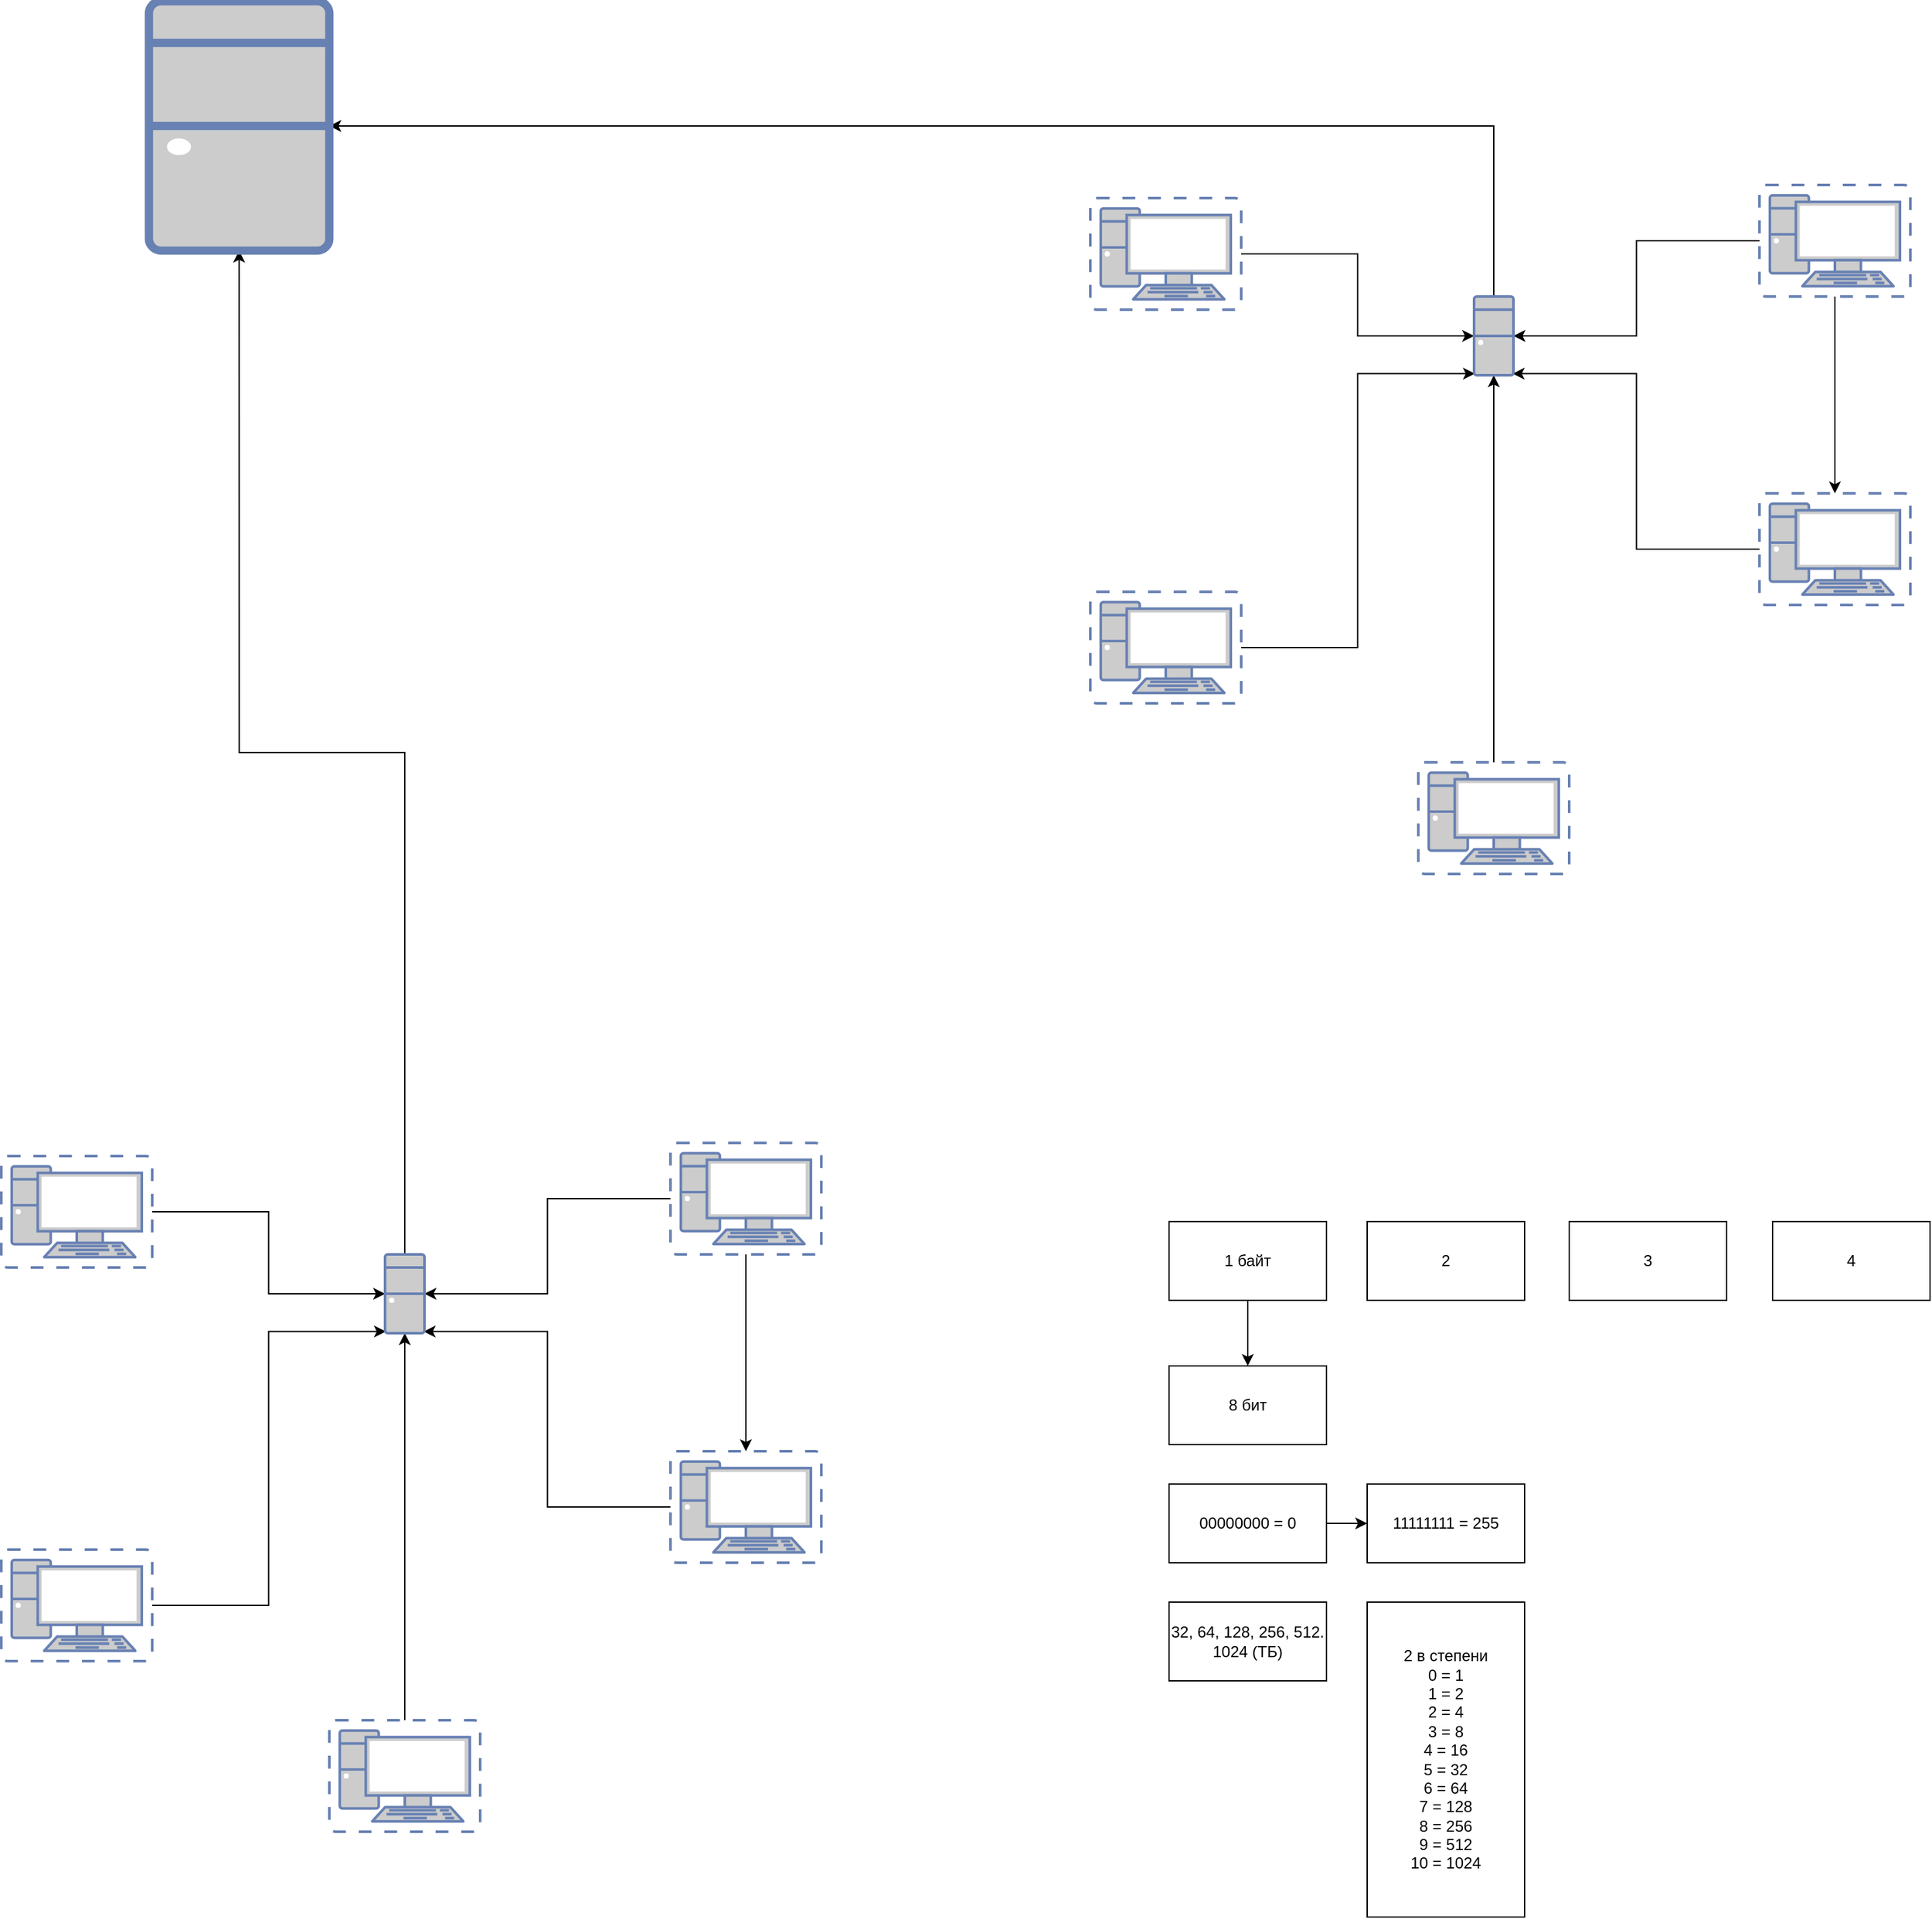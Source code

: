 <mxfile version="17.4.6" type="device"><diagram id="2aKObnCuCvRWEpeV5ugH" name="Page-1"><mxGraphModel dx="2080" dy="2297" grid="1" gridSize="10" guides="1" tooltips="1" connect="1" arrows="1" fold="1" page="1" pageScale="1" pageWidth="827" pageHeight="1169" math="0" shadow="0"><root><mxCell id="0"/><mxCell id="1" parent="0"/><mxCell id="Efz_4rlM-3rjEjcrJPSf-13" style="edgeStyle=orthogonalEdgeStyle;rounded=0;orthogonalLoop=1;jettySize=auto;html=1;exitX=1;exitY=0.5;exitDx=0;exitDy=0;exitPerimeter=0;" edge="1" parent="1" source="Efz_4rlM-3rjEjcrJPSf-1" target="Efz_4rlM-3rjEjcrJPSf-12"><mxGeometry relative="1" as="geometry"/></mxCell><mxCell id="Efz_4rlM-3rjEjcrJPSf-1" value="" style="fontColor=#0066CC;verticalAlign=top;verticalLabelPosition=bottom;labelPosition=center;align=center;html=1;outlineConnect=0;fillColor=#CCCCCC;strokeColor=#6881B3;gradientColor=none;gradientDirection=north;strokeWidth=2;shape=mxgraph.networks.virtual_pc;" vertex="1" parent="1"><mxGeometry x="80" y="80" width="115" height="85" as="geometry"/></mxCell><mxCell id="Efz_4rlM-3rjEjcrJPSf-7" style="edgeStyle=orthogonalEdgeStyle;rounded=0;orthogonalLoop=1;jettySize=auto;html=1;exitX=0.5;exitY=1;exitDx=0;exitDy=0;exitPerimeter=0;" edge="1" parent="1" source="Efz_4rlM-3rjEjcrJPSf-2" target="Efz_4rlM-3rjEjcrJPSf-4"><mxGeometry relative="1" as="geometry"/></mxCell><mxCell id="Efz_4rlM-3rjEjcrJPSf-14" style="edgeStyle=orthogonalEdgeStyle;rounded=0;orthogonalLoop=1;jettySize=auto;html=1;exitX=0;exitY=0.5;exitDx=0;exitDy=0;exitPerimeter=0;" edge="1" parent="1" source="Efz_4rlM-3rjEjcrJPSf-2" target="Efz_4rlM-3rjEjcrJPSf-12"><mxGeometry relative="1" as="geometry"/></mxCell><mxCell id="Efz_4rlM-3rjEjcrJPSf-2" value="" style="fontColor=#0066CC;verticalAlign=top;verticalLabelPosition=bottom;labelPosition=center;align=center;html=1;outlineConnect=0;fillColor=#CCCCCC;strokeColor=#6881B3;gradientColor=none;gradientDirection=north;strokeWidth=2;shape=mxgraph.networks.virtual_pc;" vertex="1" parent="1"><mxGeometry x="590" y="70" width="115" height="85" as="geometry"/></mxCell><mxCell id="Efz_4rlM-3rjEjcrJPSf-17" style="edgeStyle=orthogonalEdgeStyle;rounded=0;orthogonalLoop=1;jettySize=auto;html=1;exitX=1;exitY=0.5;exitDx=0;exitDy=0;exitPerimeter=0;entryX=0.02;entryY=0.98;entryDx=0;entryDy=0;entryPerimeter=0;" edge="1" parent="1" source="Efz_4rlM-3rjEjcrJPSf-3" target="Efz_4rlM-3rjEjcrJPSf-12"><mxGeometry relative="1" as="geometry"/></mxCell><mxCell id="Efz_4rlM-3rjEjcrJPSf-3" value="" style="fontColor=#0066CC;verticalAlign=top;verticalLabelPosition=bottom;labelPosition=center;align=center;html=1;outlineConnect=0;fillColor=#CCCCCC;strokeColor=#6881B3;gradientColor=none;gradientDirection=north;strokeWidth=2;shape=mxgraph.networks.virtual_pc;" vertex="1" parent="1"><mxGeometry x="80" y="380" width="115" height="85" as="geometry"/></mxCell><mxCell id="Efz_4rlM-3rjEjcrJPSf-15" style="edgeStyle=orthogonalEdgeStyle;rounded=0;orthogonalLoop=1;jettySize=auto;html=1;exitX=0;exitY=0.5;exitDx=0;exitDy=0;exitPerimeter=0;entryX=0.98;entryY=0.98;entryDx=0;entryDy=0;entryPerimeter=0;" edge="1" parent="1" source="Efz_4rlM-3rjEjcrJPSf-4" target="Efz_4rlM-3rjEjcrJPSf-12"><mxGeometry relative="1" as="geometry"/></mxCell><mxCell id="Efz_4rlM-3rjEjcrJPSf-4" value="" style="fontColor=#0066CC;verticalAlign=top;verticalLabelPosition=bottom;labelPosition=center;align=center;html=1;outlineConnect=0;fillColor=#CCCCCC;strokeColor=#6881B3;gradientColor=none;gradientDirection=north;strokeWidth=2;shape=mxgraph.networks.virtual_pc;" vertex="1" parent="1"><mxGeometry x="590" y="305" width="115" height="85" as="geometry"/></mxCell><mxCell id="Efz_4rlM-3rjEjcrJPSf-16" style="edgeStyle=orthogonalEdgeStyle;rounded=0;orthogonalLoop=1;jettySize=auto;html=1;exitX=0.5;exitY=0;exitDx=0;exitDy=0;exitPerimeter=0;entryX=0.5;entryY=1;entryDx=0;entryDy=0;entryPerimeter=0;" edge="1" parent="1" source="Efz_4rlM-3rjEjcrJPSf-5" target="Efz_4rlM-3rjEjcrJPSf-12"><mxGeometry relative="1" as="geometry"/></mxCell><mxCell id="Efz_4rlM-3rjEjcrJPSf-5" value="" style="fontColor=#0066CC;verticalAlign=top;verticalLabelPosition=bottom;labelPosition=center;align=center;html=1;outlineConnect=0;fillColor=#CCCCCC;strokeColor=#6881B3;gradientColor=none;gradientDirection=north;strokeWidth=2;shape=mxgraph.networks.virtual_pc;" vertex="1" parent="1"><mxGeometry x="330" y="510" width="115" height="85" as="geometry"/></mxCell><mxCell id="Efz_4rlM-3rjEjcrJPSf-32" style="edgeStyle=orthogonalEdgeStyle;rounded=0;orthogonalLoop=1;jettySize=auto;html=1;exitX=0.5;exitY=0;exitDx=0;exitDy=0;exitPerimeter=0;entryX=0.5;entryY=1;entryDx=0;entryDy=0;entryPerimeter=0;" edge="1" parent="1" source="Efz_4rlM-3rjEjcrJPSf-12" target="Efz_4rlM-3rjEjcrJPSf-30"><mxGeometry relative="1" as="geometry"/></mxCell><mxCell id="Efz_4rlM-3rjEjcrJPSf-12" value="" style="fontColor=#0066CC;verticalAlign=top;verticalLabelPosition=bottom;labelPosition=center;align=center;html=1;outlineConnect=0;fillColor=#CCCCCC;strokeColor=#6881B3;gradientColor=none;gradientDirection=north;strokeWidth=2;shape=mxgraph.networks.desktop_pc;" vertex="1" parent="1"><mxGeometry x="372.5" y="155" width="30" height="60" as="geometry"/></mxCell><mxCell id="Efz_4rlM-3rjEjcrJPSf-18" style="edgeStyle=orthogonalEdgeStyle;rounded=0;orthogonalLoop=1;jettySize=auto;html=1;exitX=1;exitY=0.5;exitDx=0;exitDy=0;exitPerimeter=0;" edge="1" source="Efz_4rlM-3rjEjcrJPSf-19" target="Efz_4rlM-3rjEjcrJPSf-29" parent="1"><mxGeometry relative="1" as="geometry"/></mxCell><mxCell id="Efz_4rlM-3rjEjcrJPSf-19" value="" style="fontColor=#0066CC;verticalAlign=top;verticalLabelPosition=bottom;labelPosition=center;align=center;html=1;outlineConnect=0;fillColor=#CCCCCC;strokeColor=#6881B3;gradientColor=none;gradientDirection=north;strokeWidth=2;shape=mxgraph.networks.virtual_pc;" vertex="1" parent="1"><mxGeometry x="910" y="-650" width="115" height="85" as="geometry"/></mxCell><mxCell id="Efz_4rlM-3rjEjcrJPSf-20" style="edgeStyle=orthogonalEdgeStyle;rounded=0;orthogonalLoop=1;jettySize=auto;html=1;exitX=0.5;exitY=1;exitDx=0;exitDy=0;exitPerimeter=0;" edge="1" source="Efz_4rlM-3rjEjcrJPSf-22" target="Efz_4rlM-3rjEjcrJPSf-26" parent="1"><mxGeometry relative="1" as="geometry"/></mxCell><mxCell id="Efz_4rlM-3rjEjcrJPSf-21" style="edgeStyle=orthogonalEdgeStyle;rounded=0;orthogonalLoop=1;jettySize=auto;html=1;exitX=0;exitY=0.5;exitDx=0;exitDy=0;exitPerimeter=0;" edge="1" source="Efz_4rlM-3rjEjcrJPSf-22" target="Efz_4rlM-3rjEjcrJPSf-29" parent="1"><mxGeometry relative="1" as="geometry"/></mxCell><mxCell id="Efz_4rlM-3rjEjcrJPSf-22" value="" style="fontColor=#0066CC;verticalAlign=top;verticalLabelPosition=bottom;labelPosition=center;align=center;html=1;outlineConnect=0;fillColor=#CCCCCC;strokeColor=#6881B3;gradientColor=none;gradientDirection=north;strokeWidth=2;shape=mxgraph.networks.virtual_pc;" vertex="1" parent="1"><mxGeometry x="1420" y="-660" width="115" height="85" as="geometry"/></mxCell><mxCell id="Efz_4rlM-3rjEjcrJPSf-23" style="edgeStyle=orthogonalEdgeStyle;rounded=0;orthogonalLoop=1;jettySize=auto;html=1;exitX=1;exitY=0.5;exitDx=0;exitDy=0;exitPerimeter=0;entryX=0.02;entryY=0.98;entryDx=0;entryDy=0;entryPerimeter=0;" edge="1" source="Efz_4rlM-3rjEjcrJPSf-24" target="Efz_4rlM-3rjEjcrJPSf-29" parent="1"><mxGeometry relative="1" as="geometry"/></mxCell><mxCell id="Efz_4rlM-3rjEjcrJPSf-24" value="" style="fontColor=#0066CC;verticalAlign=top;verticalLabelPosition=bottom;labelPosition=center;align=center;html=1;outlineConnect=0;fillColor=#CCCCCC;strokeColor=#6881B3;gradientColor=none;gradientDirection=north;strokeWidth=2;shape=mxgraph.networks.virtual_pc;" vertex="1" parent="1"><mxGeometry x="910" y="-350" width="115" height="85" as="geometry"/></mxCell><mxCell id="Efz_4rlM-3rjEjcrJPSf-25" style="edgeStyle=orthogonalEdgeStyle;rounded=0;orthogonalLoop=1;jettySize=auto;html=1;exitX=0;exitY=0.5;exitDx=0;exitDy=0;exitPerimeter=0;entryX=0.98;entryY=0.98;entryDx=0;entryDy=0;entryPerimeter=0;" edge="1" source="Efz_4rlM-3rjEjcrJPSf-26" target="Efz_4rlM-3rjEjcrJPSf-29" parent="1"><mxGeometry relative="1" as="geometry"/></mxCell><mxCell id="Efz_4rlM-3rjEjcrJPSf-26" value="" style="fontColor=#0066CC;verticalAlign=top;verticalLabelPosition=bottom;labelPosition=center;align=center;html=1;outlineConnect=0;fillColor=#CCCCCC;strokeColor=#6881B3;gradientColor=none;gradientDirection=north;strokeWidth=2;shape=mxgraph.networks.virtual_pc;" vertex="1" parent="1"><mxGeometry x="1420" y="-425" width="115" height="85" as="geometry"/></mxCell><mxCell id="Efz_4rlM-3rjEjcrJPSf-27" style="edgeStyle=orthogonalEdgeStyle;rounded=0;orthogonalLoop=1;jettySize=auto;html=1;exitX=0.5;exitY=0;exitDx=0;exitDy=0;exitPerimeter=0;entryX=0.5;entryY=1;entryDx=0;entryDy=0;entryPerimeter=0;" edge="1" source="Efz_4rlM-3rjEjcrJPSf-28" target="Efz_4rlM-3rjEjcrJPSf-29" parent="1"><mxGeometry relative="1" as="geometry"/></mxCell><mxCell id="Efz_4rlM-3rjEjcrJPSf-28" value="" style="fontColor=#0066CC;verticalAlign=top;verticalLabelPosition=bottom;labelPosition=center;align=center;html=1;outlineConnect=0;fillColor=#CCCCCC;strokeColor=#6881B3;gradientColor=none;gradientDirection=north;strokeWidth=2;shape=mxgraph.networks.virtual_pc;" vertex="1" parent="1"><mxGeometry x="1160" y="-220" width="115" height="85" as="geometry"/></mxCell><mxCell id="Efz_4rlM-3rjEjcrJPSf-31" style="edgeStyle=orthogonalEdgeStyle;rounded=0;orthogonalLoop=1;jettySize=auto;html=1;exitX=0.5;exitY=0;exitDx=0;exitDy=0;exitPerimeter=0;entryX=1;entryY=0.5;entryDx=0;entryDy=0;entryPerimeter=0;" edge="1" parent="1" source="Efz_4rlM-3rjEjcrJPSf-29" target="Efz_4rlM-3rjEjcrJPSf-30"><mxGeometry relative="1" as="geometry"/></mxCell><mxCell id="Efz_4rlM-3rjEjcrJPSf-29" value="" style="fontColor=#0066CC;verticalAlign=top;verticalLabelPosition=bottom;labelPosition=center;align=center;html=1;outlineConnect=0;fillColor=#CCCCCC;strokeColor=#6881B3;gradientColor=none;gradientDirection=north;strokeWidth=2;shape=mxgraph.networks.desktop_pc;" vertex="1" parent="1"><mxGeometry x="1202.5" y="-575" width="30" height="60" as="geometry"/></mxCell><mxCell id="Efz_4rlM-3rjEjcrJPSf-30" value="" style="fontColor=#0066CC;verticalAlign=top;verticalLabelPosition=bottom;labelPosition=center;align=center;html=1;outlineConnect=0;fillColor=#CCCCCC;strokeColor=#6881B3;gradientColor=none;gradientDirection=north;strokeWidth=2;shape=mxgraph.networks.desktop_pc;" vertex="1" parent="1"><mxGeometry x="192.5" y="-800" width="137.5" height="190" as="geometry"/></mxCell><mxCell id="Efz_4rlM-3rjEjcrJPSf-33" value="" style="rounded=0;whiteSpace=wrap;html=1;" vertex="1" parent="1"><mxGeometry x="970" y="130" width="120" height="60" as="geometry"/></mxCell><mxCell id="Efz_4rlM-3rjEjcrJPSf-34" value="2" style="rounded=0;whiteSpace=wrap;html=1;" vertex="1" parent="1"><mxGeometry x="1121" y="130" width="120" height="60" as="geometry"/></mxCell><mxCell id="Efz_4rlM-3rjEjcrJPSf-35" value="3" style="rounded=0;whiteSpace=wrap;html=1;" vertex="1" parent="1"><mxGeometry x="1275" y="130" width="120" height="60" as="geometry"/></mxCell><mxCell id="Efz_4rlM-3rjEjcrJPSf-36" value="4" style="rounded=0;whiteSpace=wrap;html=1;" vertex="1" parent="1"><mxGeometry x="1430" y="130" width="120" height="60" as="geometry"/></mxCell><mxCell id="Efz_4rlM-3rjEjcrJPSf-39" style="edgeStyle=orthogonalEdgeStyle;rounded=0;orthogonalLoop=1;jettySize=auto;html=1;exitX=0.5;exitY=1;exitDx=0;exitDy=0;" edge="1" parent="1" source="Efz_4rlM-3rjEjcrJPSf-37" target="Efz_4rlM-3rjEjcrJPSf-38"><mxGeometry relative="1" as="geometry"/></mxCell><mxCell id="Efz_4rlM-3rjEjcrJPSf-37" value="1 байт" style="rounded=0;whiteSpace=wrap;html=1;" vertex="1" parent="1"><mxGeometry x="970" y="130" width="120" height="60" as="geometry"/></mxCell><mxCell id="Efz_4rlM-3rjEjcrJPSf-38" value="8 бит" style="rounded=0;whiteSpace=wrap;html=1;" vertex="1" parent="1"><mxGeometry x="970" y="240" width="120" height="60" as="geometry"/></mxCell><mxCell id="Efz_4rlM-3rjEjcrJPSf-42" value="" style="edgeStyle=orthogonalEdgeStyle;rounded=0;orthogonalLoop=1;jettySize=auto;html=1;" edge="1" parent="1" source="Efz_4rlM-3rjEjcrJPSf-40" target="Efz_4rlM-3rjEjcrJPSf-41"><mxGeometry relative="1" as="geometry"/></mxCell><mxCell id="Efz_4rlM-3rjEjcrJPSf-40" value="00000000 = 0" style="rounded=0;whiteSpace=wrap;html=1;" vertex="1" parent="1"><mxGeometry x="970" y="330" width="120" height="60" as="geometry"/></mxCell><mxCell id="Efz_4rlM-3rjEjcrJPSf-41" value="11111111 = 255" style="rounded=0;whiteSpace=wrap;html=1;" vertex="1" parent="1"><mxGeometry x="1121" y="330" width="120" height="60" as="geometry"/></mxCell><mxCell id="Efz_4rlM-3rjEjcrJPSf-43" value="32, 64, 128, 256, 512. 1024 (ТБ)" style="rounded=0;whiteSpace=wrap;html=1;" vertex="1" parent="1"><mxGeometry x="970" y="420" width="120" height="60" as="geometry"/></mxCell><mxCell id="Efz_4rlM-3rjEjcrJPSf-44" value="2 в степени&lt;br&gt;0 = 1&lt;br&gt;1 = 2&lt;br&gt;2 = 4&lt;br&gt;3 = 8&lt;br&gt;4 = 16&lt;br&gt;5 = 32&lt;br&gt;6 = 64&lt;br&gt;7 = 128&lt;br&gt;8 = 256&lt;br&gt;9 = 512&lt;br&gt;10 = 1024" style="rounded=0;whiteSpace=wrap;html=1;" vertex="1" parent="1"><mxGeometry x="1121" y="420" width="120" height="240" as="geometry"/></mxCell></root></mxGraphModel></diagram></mxfile>